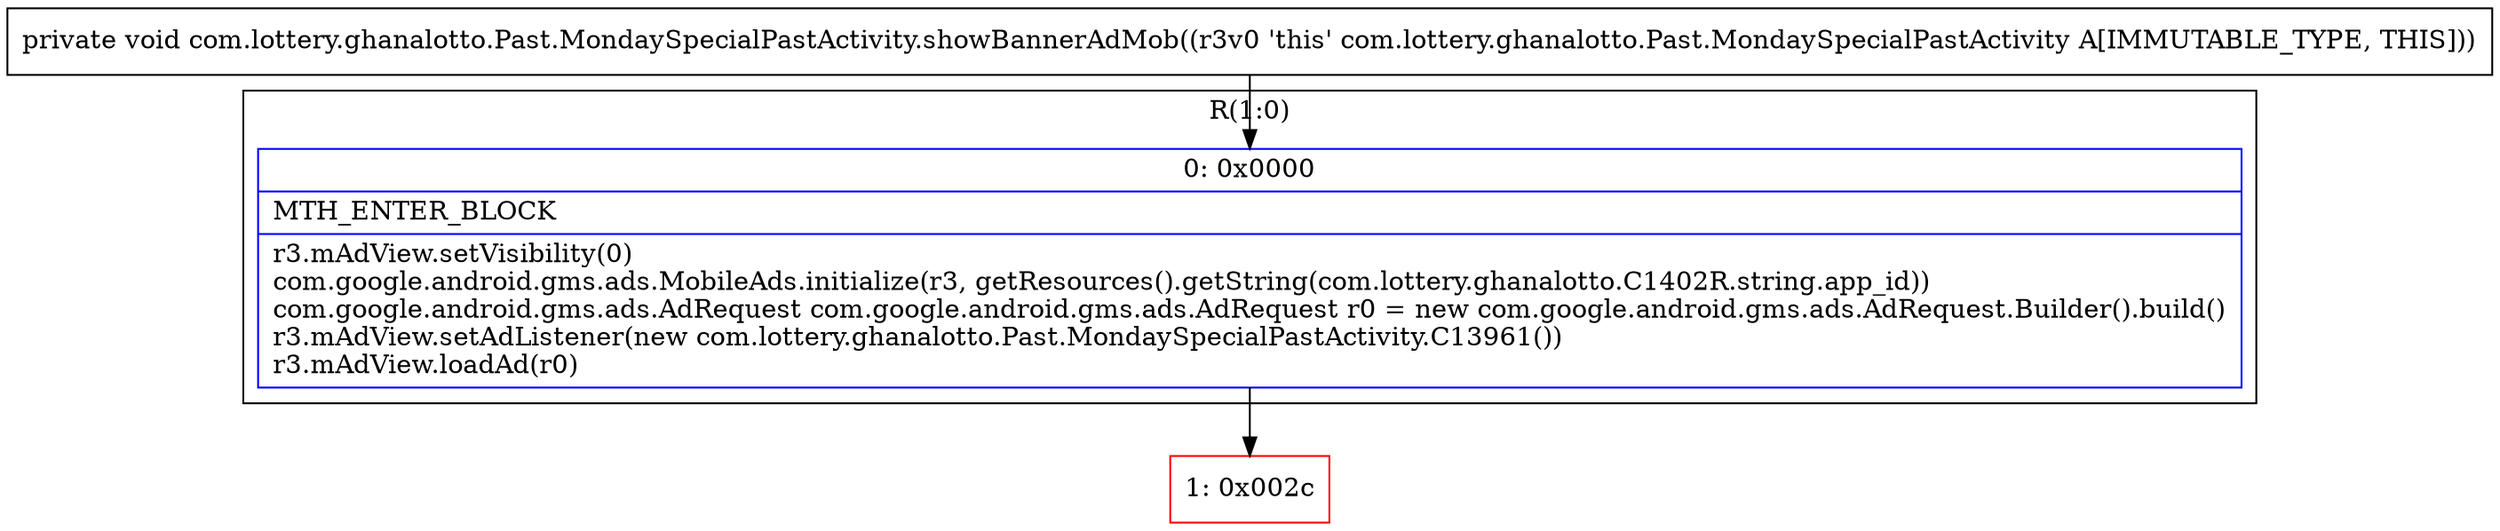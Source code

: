 digraph "CFG forcom.lottery.ghanalotto.Past.MondaySpecialPastActivity.showBannerAdMob()V" {
subgraph cluster_Region_92408621 {
label = "R(1:0)";
node [shape=record,color=blue];
Node_0 [shape=record,label="{0\:\ 0x0000|MTH_ENTER_BLOCK\l|r3.mAdView.setVisibility(0)\lcom.google.android.gms.ads.MobileAds.initialize(r3, getResources().getString(com.lottery.ghanalotto.C1402R.string.app_id))\lcom.google.android.gms.ads.AdRequest com.google.android.gms.ads.AdRequest r0 = new com.google.android.gms.ads.AdRequest.Builder().build()\lr3.mAdView.setAdListener(new com.lottery.ghanalotto.Past.MondaySpecialPastActivity.C13961())\lr3.mAdView.loadAd(r0)\l}"];
}
Node_1 [shape=record,color=red,label="{1\:\ 0x002c}"];
MethodNode[shape=record,label="{private void com.lottery.ghanalotto.Past.MondaySpecialPastActivity.showBannerAdMob((r3v0 'this' com.lottery.ghanalotto.Past.MondaySpecialPastActivity A[IMMUTABLE_TYPE, THIS])) }"];
MethodNode -> Node_0;
Node_0 -> Node_1;
}

